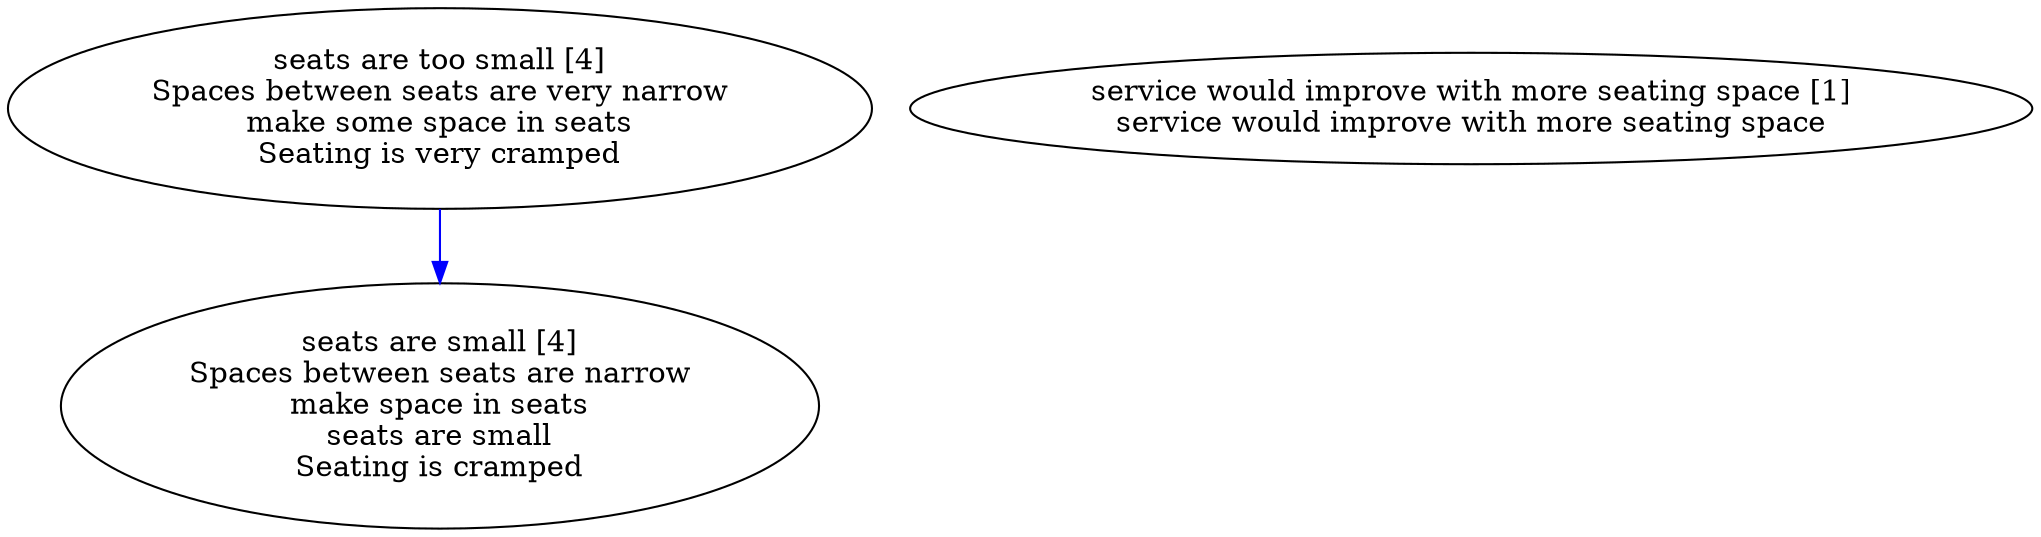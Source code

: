 digraph collapsedGraph {
"seats are small [4]\nSpaces between seats are narrow\nmake space in seats\nseats are small\nSeating is cramped""seats are too small [4]\nSpaces between seats are very narrow\nmake some space in seats\nSeating is very cramped""service would improve with more seating space [1]\nservice would improve with more seating space""seats are too small [4]\nSpaces between seats are very narrow\nmake some space in seats\nSeating is very cramped" -> "seats are small [4]\nSpaces between seats are narrow\nmake space in seats\nseats are small\nSeating is cramped" [color=blue]
}